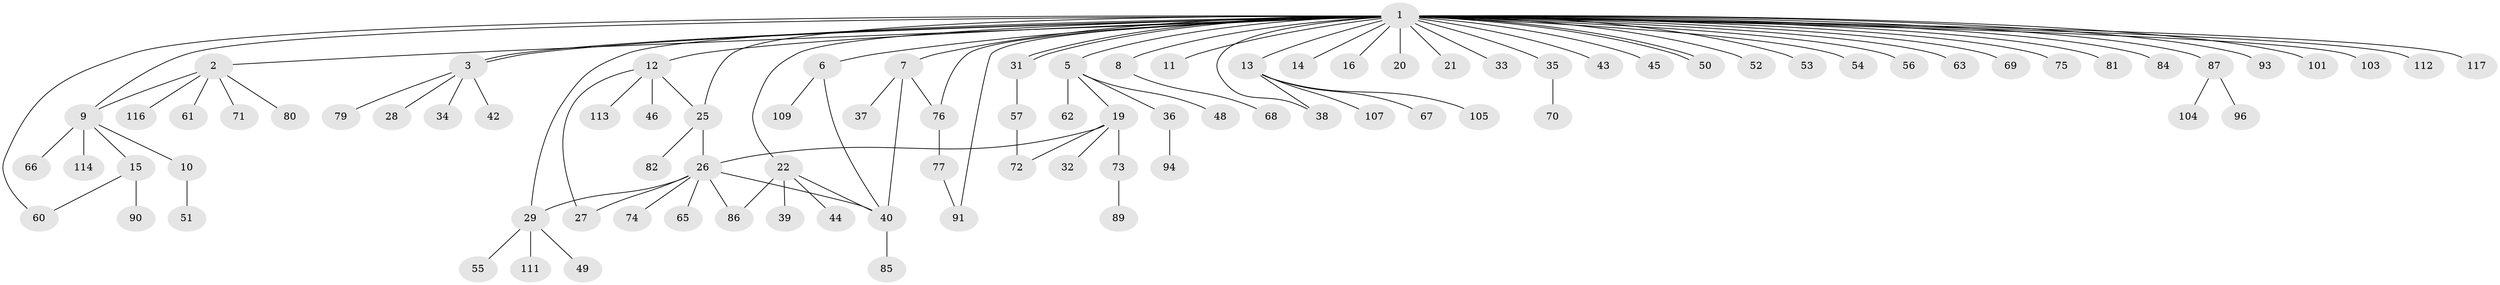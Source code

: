 // original degree distribution, {44: 0.00847457627118644, 3: 0.07627118644067797, 7: 0.01694915254237288, 5: 0.0423728813559322, 4: 0.0423728813559322, 2: 0.1694915254237288, 1: 0.6101694915254238, 6: 0.025423728813559324, 8: 0.00847457627118644}
// Generated by graph-tools (version 1.1) at 2025/11/02/27/25 16:11:10]
// undirected, 92 vertices, 108 edges
graph export_dot {
graph [start="1"]
  node [color=gray90,style=filled];
  1 [super="+106"];
  2 [super="+4"];
  3 [super="+23"];
  5 [super="+17"];
  6 [super="+100"];
  7 [super="+47"];
  8 [super="+78"];
  9 [super="+88"];
  10 [super="+41"];
  11;
  12 [super="+24"];
  13 [super="+18"];
  14;
  15 [super="+115"];
  16;
  19 [super="+97"];
  20;
  21;
  22 [super="+110"];
  25 [super="+59"];
  26 [super="+30"];
  27;
  28 [super="+108"];
  29 [super="+58"];
  31;
  32;
  33;
  34;
  35 [super="+95"];
  36;
  37;
  38;
  39;
  40 [super="+98"];
  42;
  43;
  44;
  45;
  46;
  48;
  49;
  50;
  51;
  52;
  53;
  54;
  55;
  56;
  57 [super="+83"];
  60;
  61 [super="+64"];
  62;
  63;
  65;
  66;
  67;
  68;
  69;
  70;
  71;
  72 [super="+102"];
  73 [super="+92"];
  74;
  75;
  76;
  77;
  79;
  80;
  81;
  82 [super="+99"];
  84;
  85;
  86;
  87 [super="+118"];
  89;
  90;
  91;
  93;
  94;
  96;
  101;
  103;
  104;
  105;
  107;
  109;
  111;
  112;
  113;
  114;
  116;
  117;
  1 -- 2;
  1 -- 3;
  1 -- 3;
  1 -- 5;
  1 -- 6;
  1 -- 7;
  1 -- 8;
  1 -- 11;
  1 -- 12;
  1 -- 13;
  1 -- 14;
  1 -- 16;
  1 -- 20;
  1 -- 21;
  1 -- 22;
  1 -- 25;
  1 -- 29;
  1 -- 31;
  1 -- 31;
  1 -- 33;
  1 -- 35;
  1 -- 38;
  1 -- 43;
  1 -- 45;
  1 -- 50;
  1 -- 50;
  1 -- 52;
  1 -- 53;
  1 -- 54;
  1 -- 56;
  1 -- 60;
  1 -- 63;
  1 -- 69;
  1 -- 75;
  1 -- 81;
  1 -- 84;
  1 -- 87;
  1 -- 91;
  1 -- 93;
  1 -- 101;
  1 -- 103;
  1 -- 112;
  1 -- 117;
  1 -- 76;
  1 -- 9;
  2 -- 9;
  2 -- 80;
  2 -- 116;
  2 -- 71;
  2 -- 61;
  3 -- 28;
  3 -- 34;
  3 -- 42;
  3 -- 79;
  5 -- 36;
  5 -- 62;
  5 -- 48;
  5 -- 19;
  6 -- 40;
  6 -- 109;
  7 -- 37;
  7 -- 40;
  7 -- 76;
  8 -- 68;
  9 -- 10;
  9 -- 15;
  9 -- 66;
  9 -- 114;
  10 -- 51;
  12 -- 25;
  12 -- 46;
  12 -- 113;
  12 -- 27;
  13 -- 67;
  13 -- 38;
  13 -- 105;
  13 -- 107;
  15 -- 60;
  15 -- 90;
  19 -- 26;
  19 -- 32;
  19 -- 73;
  19 -- 72;
  22 -- 39;
  22 -- 40;
  22 -- 44;
  22 -- 86;
  25 -- 26;
  25 -- 82;
  26 -- 27;
  26 -- 29;
  26 -- 65;
  26 -- 86;
  26 -- 74;
  26 -- 40;
  29 -- 49;
  29 -- 55;
  29 -- 111;
  31 -- 57;
  35 -- 70;
  36 -- 94;
  40 -- 85;
  57 -- 72;
  73 -- 89;
  76 -- 77;
  77 -- 91;
  87 -- 96;
  87 -- 104;
}
